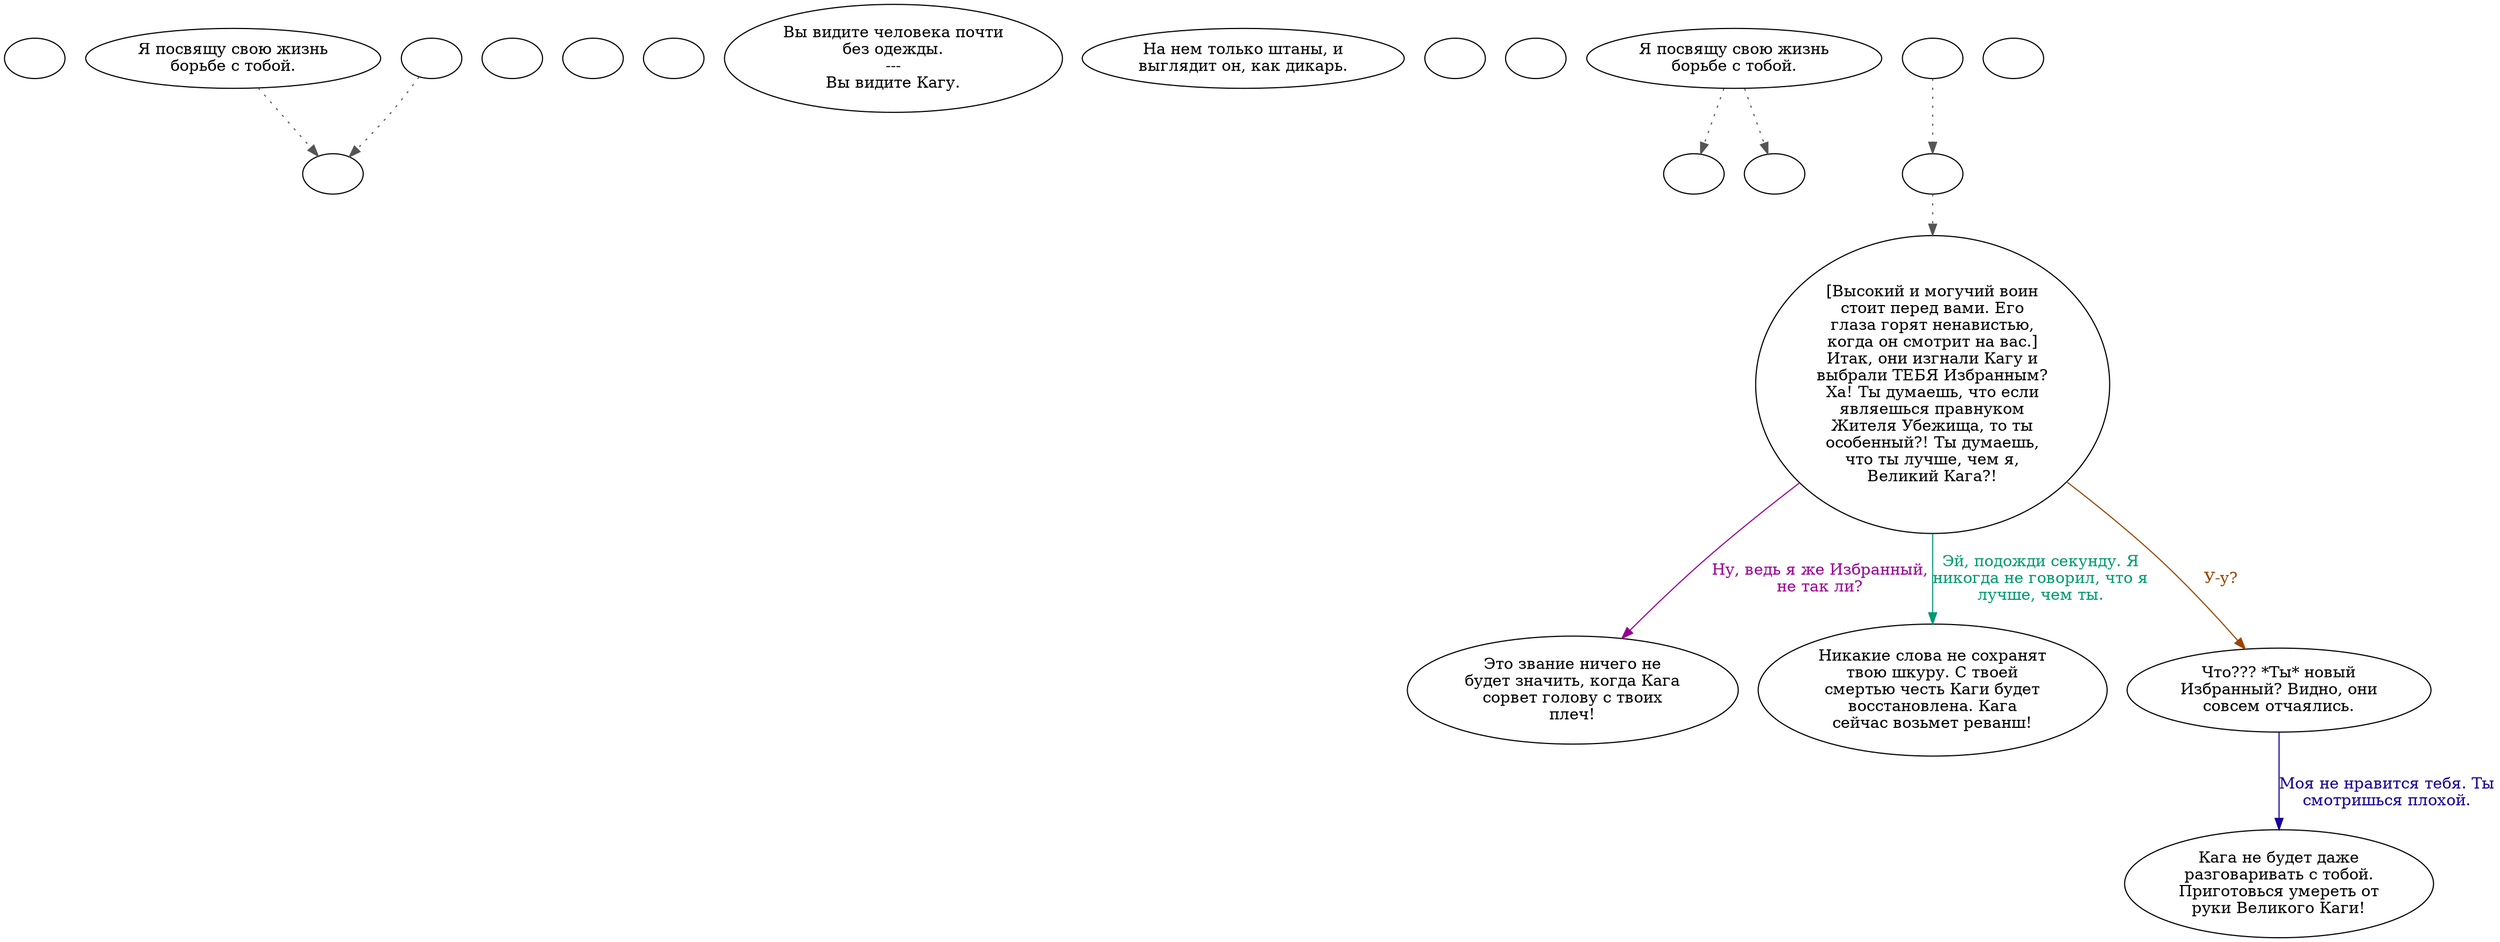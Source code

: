 digraph eckaga1 {
  "start" [style=filled       fillcolor="#FFFFFF"       color="#000000"]
  "start" [label=""]
  "critter_p_proc" [style=filled       fillcolor="#FFFFFF"       color="#000000"]
  "critter_p_proc" -> "do_setup" [style=dotted color="#555555"]
  "critter_p_proc" [label="Я посвящу свою жизнь\nборьбе с тобой."]
  "pickup_p_proc" [style=filled       fillcolor="#FFFFFF"       color="#000000"]
  "pickup_p_proc" [label=""]
  "talk_p_proc" [style=filled       fillcolor="#FFFFFF"       color="#000000"]
  "talk_p_proc" [label=""]
  "destroy_p_proc" [style=filled       fillcolor="#FFFFFF"       color="#000000"]
  "destroy_p_proc" [label=""]
  "look_at_p_proc" [style=filled       fillcolor="#FFFFFF"       color="#000000"]
  "look_at_p_proc" [label="Вы видите человека почти\nбез одежды.\n---\nВы видите Кагу."]
  "description_p_proc" [style=filled       fillcolor="#FFFFFF"       color="#000000"]
  "description_p_proc" [label="На нем только штаны, и\nвыглядит он, как дикарь."]
  "use_skill_on_p_proc" [style=filled       fillcolor="#FFFFFF"       color="#000000"]
  "use_skill_on_p_proc" [label=""]
  "damage_p_proc" [style=filled       fillcolor="#FFFFFF"       color="#000000"]
  "damage_p_proc" [label=""]
  "map_enter_p_proc" [style=filled       fillcolor="#FFFFFF"       color="#000000"]
  "map_enter_p_proc" -> "do_setup" [style=dotted color="#555555"]
  "map_enter_p_proc" [label=""]
  "combat_p_proc" [style=filled       fillcolor="#FFFFFF"       color="#000000"]
  "combat_p_proc" -> "NodeFleeing" [style=dotted color="#555555"]
  "combat_p_proc" -> "NodeFighting" [style=dotted color="#555555"]
  "combat_p_proc" [label="Я посвящу свою жизнь\nборьбе с тобой."]
  "timed_event_p_proc" [style=filled       fillcolor="#FFFFFF"       color="#000000"]
  "timed_event_p_proc" -> "doSequence" [style=dotted color="#555555"]
  "timed_event_p_proc" [label=""]
  "Node998" [style=filled       fillcolor="#FFFFFF"       color="#000000"]
  "Node998" [label=""]
  "Node001" [style=filled       fillcolor="#FFFFFF"       color="#000000"]
  "Node001" [label="[Высокий и могучий воин\nстоит перед вами. Его\nглаза горят ненавистью,\nкогда он смотрит на вас.]\nИтак, они изгнали Кагу и\nвыбрали ТЕБЯ Избранным?\nХа! Ты думаешь, что если\nявляешься правнуком\nЖителя Убежища, то ты\nособенный?! Ты думаешь,\nчто ты лучше, чем я,\nВеликий Кага?!"]
  "Node001" -> "Node002" [label="Ну, ведь я же Избранный,\nне так ли?" color="#990094" fontcolor="#990094"]
  "Node001" -> "Node003" [label="Эй, подожди секунду. Я\nникогда не говорил, что я\nлучше, чем ты." color="#009972" fontcolor="#009972"]
  "Node001" -> "Node004" [label="У-у?" color="#994500" fontcolor="#994500"]
  "NodeFleeing" [style=filled       fillcolor="#FFFFFF"       color="#000000"]
  "NodeFleeing" [label=""]
  "NodeFighting" [style=filled       fillcolor="#FFFFFF"       color="#000000"]
  "NodeFighting" [label=""]
  "doSequence" [style=filled       fillcolor="#FFFFFF"       color="#000000"]
  "doSequence" -> "Node001" [style=dotted color="#555555"]
  "doSequence" [label=""]
  "do_setup" [style=filled       fillcolor="#FFFFFF"       color="#000000"]
  "do_setup" [label=""]
  "Node002" [style=filled       fillcolor="#FFFFFF"       color="#000000"]
  "Node002" [label="Это звание ничего не\nбудет значить, когда Кага\nсорвет голову c твоих\nплеч!"]
  "Node003" [style=filled       fillcolor="#FFFFFF"       color="#000000"]
  "Node003" [label="Никакие слова не сохранят\nтвою шкуру. С твоей\nсмертью честь Каги будет\nвосстановлена. Кага\nсейчас возьмет реванш!"]
  "Node004" [style=filled       fillcolor="#FFFFFF"       color="#000000"]
  "Node004" [label="Что??? *Ты* новый\nИзбранный? Видно, они\nсовсем отчаялись."]
  "Node004" -> "Node005" [label="Моя не нравится тебя. Ты\nсмотришься плохой." color="#180099" fontcolor="#180099"]
  "Node005" [style=filled       fillcolor="#FFFFFF"       color="#000000"]
  "Node005" [label="Кага не будет даже\nразговаривать с тобой.\nПриготовься умереть от\nруки Великого Каги!"]
}